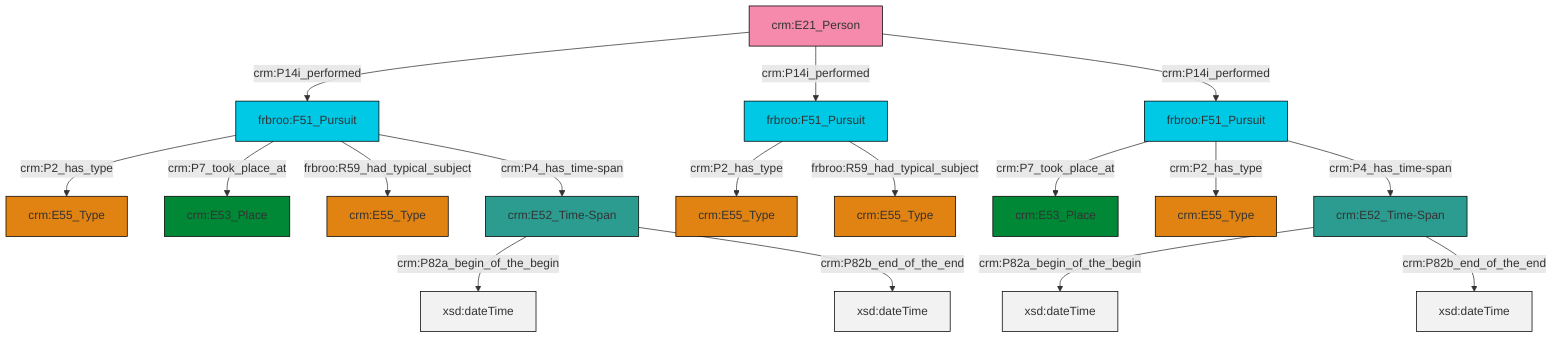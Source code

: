 graph TD
classDef Literal fill:#f2f2f2,stroke:#000000;
classDef CRM_Entity fill:#FFFFFF,stroke:#000000;
classDef Temporal_Entity fill:#00C9E6, stroke:#000000;
classDef Type fill:#E18312, stroke:#000000;
classDef Time-Span fill:#2C9C91, stroke:#000000;
classDef Appellation fill:#FFEB7F, stroke:#000000;
classDef Place fill:#008836, stroke:#000000;
classDef Persistent_Item fill:#B266B2, stroke:#000000;
classDef Conceptual_Object fill:#FFD700, stroke:#000000;
classDef Physical_Thing fill:#D2B48C, stroke:#000000;
classDef Actor fill:#f58aad, stroke:#000000;
classDef PC_Classes fill:#4ce600, stroke:#000000;
classDef Multi fill:#cccccc,stroke:#000000;

10["frbroo:F51_Pursuit"]:::Temporal_Entity -->|crm:P2_has_type| 12["crm:E55_Type"]:::Type
17["crm:E21_Person"]:::Actor -->|crm:P14i_performed| 10["frbroo:F51_Pursuit"]:::Temporal_Entity
10["frbroo:F51_Pursuit"]:::Temporal_Entity -->|crm:P7_took_place_at| 0["crm:E53_Place"]:::Place
10["frbroo:F51_Pursuit"]:::Temporal_Entity -->|frbroo:R59_had_typical_subject| 2["crm:E55_Type"]:::Type
23["crm:E52_Time-Span"]:::Time-Span -->|crm:P82a_begin_of_the_begin| 24[xsd:dateTime]:::Literal
10["frbroo:F51_Pursuit"]:::Temporal_Entity -->|crm:P4_has_time-span| 8["crm:E52_Time-Span"]:::Time-Span
8["crm:E52_Time-Span"]:::Time-Span -->|crm:P82a_begin_of_the_begin| 25[xsd:dateTime]:::Literal
26["frbroo:F51_Pursuit"]:::Temporal_Entity -->|crm:P2_has_type| 21["crm:E55_Type"]:::Type
14["frbroo:F51_Pursuit"]:::Temporal_Entity -->|crm:P7_took_place_at| 18["crm:E53_Place"]:::Place
23["crm:E52_Time-Span"]:::Time-Span -->|crm:P82b_end_of_the_end| 29[xsd:dateTime]:::Literal
14["frbroo:F51_Pursuit"]:::Temporal_Entity -->|crm:P2_has_type| 6["crm:E55_Type"]:::Type
14["frbroo:F51_Pursuit"]:::Temporal_Entity -->|crm:P4_has_time-span| 23["crm:E52_Time-Span"]:::Time-Span
17["crm:E21_Person"]:::Actor -->|crm:P14i_performed| 26["frbroo:F51_Pursuit"]:::Temporal_Entity
17["crm:E21_Person"]:::Actor -->|crm:P14i_performed| 14["frbroo:F51_Pursuit"]:::Temporal_Entity
26["frbroo:F51_Pursuit"]:::Temporal_Entity -->|frbroo:R59_had_typical_subject| 4["crm:E55_Type"]:::Type
8["crm:E52_Time-Span"]:::Time-Span -->|crm:P82b_end_of_the_end| 32[xsd:dateTime]:::Literal